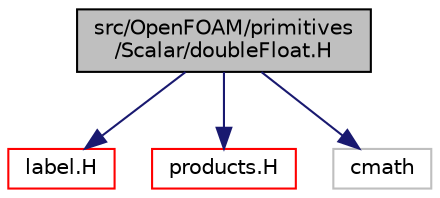 digraph "src/OpenFOAM/primitives/Scalar/doubleFloat.H"
{
  bgcolor="transparent";
  edge [fontname="Helvetica",fontsize="10",labelfontname="Helvetica",labelfontsize="10"];
  node [fontname="Helvetica",fontsize="10",shape=record];
  Node1 [label="src/OpenFOAM/primitives\l/Scalar/doubleFloat.H",height=0.2,width=0.4,color="black", fillcolor="grey75", style="filled", fontcolor="black"];
  Node1 -> Node2 [color="midnightblue",fontsize="10",style="solid",fontname="Helvetica"];
  Node2 [label="label.H",height=0.2,width=0.4,color="red",URL="$a09202.html"];
  Node1 -> Node3 [color="midnightblue",fontsize="10",style="solid",fontname="Helvetica"];
  Node3 [label="products.H",height=0.2,width=0.4,color="red",URL="$a09395.html",tooltip="Traits classes for inner and outer products of primitives. "];
  Node1 -> Node4 [color="midnightblue",fontsize="10",style="solid",fontname="Helvetica"];
  Node4 [label="cmath",height=0.2,width=0.4,color="grey75"];
}
